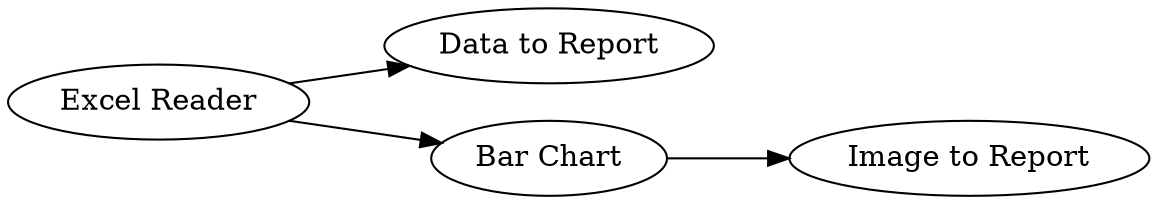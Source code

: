 digraph {
	1 [label="Excel Reader"]
	2 [label="Data to Report"]
	3 [label="Image to Report"]
	4 [label="Bar Chart"]
	1 -> 2
	1 -> 4
	4 -> 3
	rankdir=LR
}
